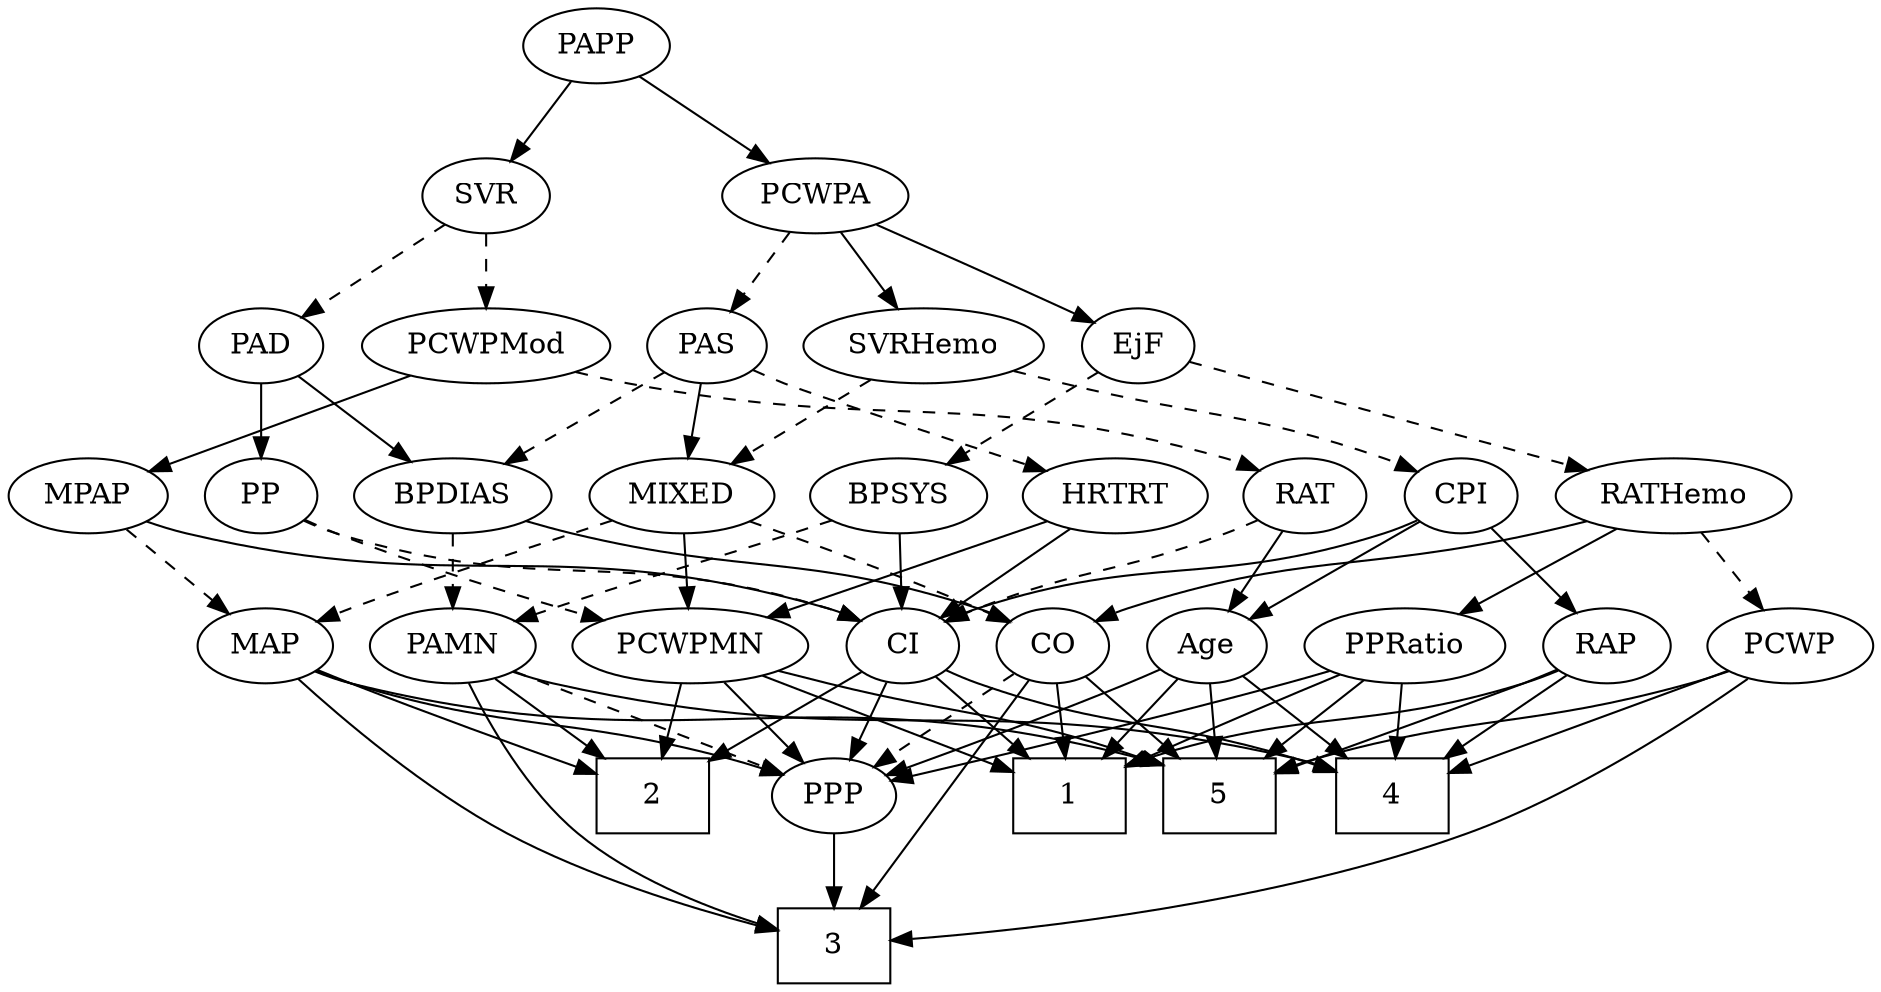 strict digraph {
	graph [bb="0,0,836.19,468"];
	node [label="\N"];
	1	[height=0.5,
		pos="287.1,90",
		shape=box,
		width=0.75];
	2	[height=0.5,
		pos="554.1,90",
		shape=box,
		width=0.75];
	3	[height=0.5,
		pos="454.1,18",
		shape=box,
		width=0.75];
	4	[height=0.5,
		pos="359.1,90",
		shape=box,
		width=0.75];
	5	[height=0.5,
		pos="215.1,90",
		shape=box,
		width=0.75];
	Age	[height=0.5,
		pos="359.1,162",
		width=0.75];
	Age -> 1	[pos="e,304.7,108.11 344.53,146.83 335.18,137.75 322.8,125.71 311.93,115.14",
		style=solid];
	Age -> 4	[pos="e,359.1,108.1 359.1,143.7 359.1,135.98 359.1,126.71 359.1,118.11",
		style=solid];
	Age -> 5	[pos="e,242.34,104.24 337.85,150.67 315.17,139.65 278.84,121.98 251.57,108.73",
		style=solid];
	PPP	[height=0.5,
		pos="454.1,90",
		width=0.75];
	Age -> PPP	[pos="e,436.46,103.99 376.52,148.16 391.03,137.47 411.89,122.1 428.33,109.99",
		style=solid];
	EjF	[height=0.5,
		pos="440.1,306",
		width=0.75];
	BPSYS	[height=0.5,
		pos="710.1,234",
		width=1.0471];
	EjF -> BPSYS	[pos="e,681.48,246.12 462.15,295.41 468.8,292.75 476.17,290.04 483.1,288 561.35,264.91 584.52,273.94 663.1,252 666.01,251.19 669,250.28 \
672,249.32",
		style=dashed];
	RATHemo	[height=0.5,
		pos="91.097,234",
		width=1.3721];
	EjF -> RATHemo	[pos="e,127.09,246.43 419.58,294.01 414.62,291.73 409.26,289.55 404.1,288 294.44,255.19 260.98,276.16 149.1,252 145.17,251.15 141.12,250.18 \
137.07,249.13",
		style=dashed];
	RAP	[height=0.5,
		pos="188.1,162",
		width=0.77632];
	RAP -> 1	[pos="e,262.71,108.24 206.26,148.16 219.63,138.7 238.19,125.58 254.16,114.29",
		style=solid];
	RAP -> 4	[pos="e,332.09,104.07 209.88,150.64 214.85,148.38 220.13,146.05 225.1,144 265.31,127.41 278.64,126.04 322.82,107.93",
		style=solid];
	RAP -> 5	[pos="e,208.37,108.45 194.5,144.41 197.53,136.54 201.24,126.93 204.67,118.04",
		style=solid];
	MIXED	[height=0.5,
		pos="270.1,234",
		width=1.1193];
	CO	[height=0.5,
		pos="115.1,162",
		width=0.75];
	MIXED -> CO	[pos="e,136.38,173.15 242.13,220.75 217.96,210.12 182.14,194.24 151.1,180 149.31,179.18 147.47,178.33 145.62,177.47",
		style=dashed];
	PCWPMN	[height=0.5,
		pos="454.1,162",
		width=1.3902];
	MIXED -> PCWPMN	[pos="e,420.87,175.64 299.66,221.75 329.8,210.29 376.87,192.38 411.13,179.35",
		style=solid];
	MAP	[height=0.5,
		pos="625.1,162",
		width=0.84854];
	MIXED -> MAP	[pos="e,602.21,173.97 299.61,221.7 305.97,219.56 312.7,217.53 319.1,216 435.14,188.31 470.06,211.61 585.1,180 587.58,179.32 590.11,178.52 \
592.63,177.64",
		style=dashed];
	MPAP	[height=0.5,
		pos="801.1,234",
		width=0.97491];
	MPAP -> MAP	[pos="e,649.16,173.37 773.82,222.42 737.21,208.22 675.54,184.25 665.1,180 662.92,179.11 660.67,178.19 658.41,177.25",
		style=dashed];
	CI	[height=0.5,
		pos="549.1,162",
		width=0.75];
	MPAP -> CI	[pos="e,569.69,173.74 774.81,222.05 769.04,219.86 762.91,217.72 757.1,216 682.2,193.85 659.14,204.85 585.1,180 583.18,179.36 581.23,178.64 \
579.28,177.87",
		style=solid];
	PAMN	[height=0.5,
		pos="710.1,162",
		width=1.011];
	BPSYS -> PAMN	[pos="e,710.1,180.1 710.1,215.7 710.1,207.98 710.1,198.71 710.1,190.11",
		style=dashed];
	BPSYS -> CI	[pos="e,570.35,173.21 682.16,221.53 656.73,211 618.23,194.84 585.1,180 583.3,179.19 581.46,178.36 579.6,177.51",
		style=solid];
	PAD	[height=0.5,
		pos="521.1,306",
		width=0.79437];
	BPDIAS	[height=0.5,
		pos="468.1,234",
		width=1.1735];
	PAD -> BPDIAS	[pos="e,480.56,251.47 509.33,289.46 502.66,280.65 494.17,269.43 486.62,259.46",
		style=solid];
	PP	[height=0.5,
		pos="555.1,234",
		width=0.75];
	PAD -> PP	[pos="e,547.1,251.47 529.15,288.41 533.18,280.13 538.13,269.92 542.63,260.66",
		style=solid];
	CO -> 1	[pos="e,260.09,104.09 136.27,150.59 141.1,148.33 146.25,146.01 151.1,144 192,127.03 205.75,126.15 250.68,107.97",
		style=solid];
	CO -> 3	[pos="e,426.72,21.691 122.17,144.59 131.88,124.15 151.36,89.736 179.1,72 218,47.127 350.54,29.989 416.37,22.799",
		style=solid];
	CO -> 5	[pos="e,190.61,108.14 132.97,148.49 146.66,138.91 165.9,125.43 182.33,113.94",
		style=solid];
	CO -> PPP	[pos="e,430.17,98.684 135.62,150.04 140.58,147.75 145.94,145.56 151.1,144 256.02,112.25 287.97,131.23 395.1,108 403.39,106.2 412.23,103.88 \
420.48,101.53",
		style=dashed];
	PAS	[height=0.5,
		pos="368.1,306",
		width=0.75];
	PAS -> MIXED	[pos="e,290.67,249.7 350.12,292.16 335.82,281.94 315.52,267.44 298.95,255.61",
		style=solid];
	PAS -> BPDIAS	[pos="e,446.9,249.83 385.97,292.49 400.52,282.31 421.35,267.72 438.39,255.79",
		style=dashed];
	HRTRT	[height=0.5,
		pos="368.1,234",
		width=1.1013];
	PAS -> HRTRT	[pos="e,368.1,252.1 368.1,287.7 368.1,279.98 368.1,270.71 368.1,262.11",
		style=dashed];
	PAMN -> 2	[pos="e,581.34,103.23 683.99,149.28 658.43,137.81 619.26,120.24 590.62,107.39",
		style=solid];
	PAMN -> 3	[pos="e,481.34,24.293 696.74,144.97 679.52,125.23 647.75,91.887 614.1,72 575.17,48.997 524.95,34.454 491.24,26.539",
		style=solid];
	PAMN -> 4	[pos="e,386.22,99.651 683.28,149.79 677.36,147.62 671.08,145.55 665.1,144 557.69,116.23 526.54,131.41 418.1,108 410.86,106.44 403.21,104.47 \
395.9,102.44",
		style=solid];
	PAMN -> PPP	[pos="e,478.68,97.651 682.67,150.04 676.91,147.9 670.84,145.78 665.1,144 600.85,124.08 583.27,124.63 518.1,108 508.53,105.56 498.17,102.84 \
488.63,100.31",
		style=dashed];
	RATHemo -> CO	[pos="e,109.34,179.79 96.907,216.05 99.648,208.06 102.98,198.33 106.05,189.4",
		style=solid];
	PPRatio	[height=0.5,
		pos="274.1,162",
		width=1.1013];
	RATHemo -> PPRatio	[pos="e,244.69,174.25 123.81,220.49 155.07,208.53 202.19,190.51 235.31,177.84",
		style=solid];
	PCWP	[height=0.5,
		pos="35.097,162",
		width=0.97491];
	RATHemo -> PCWP	[pos="e,47.887,178.99 77.826,216.41 70.821,207.66 62.098,196.75 54.363,187.08",
		style=dashed];
	CPI	[height=0.5,
		pos="185.1,234",
		width=0.75];
	CPI -> Age	[pos="e,337.94,173.43 206.26,222.57 211.09,220.31 216.24,218 221.1,216 265.56,197.71 278.64,198.29 323.1,180 324.92,179.25 326.78,178.46 \
328.65,177.64",
		style=solid];
	CPI -> RAP	[pos="e,187.36,180.1 185.84,215.7 186.17,207.98 186.57,198.71 186.93,190.11",
		style=solid];
	CPI -> CI	[pos="e,528.6,174.05 205.6,221.95 210.55,219.66 215.92,217.5 221.1,216 346.7,179.62 387.5,216.38 513.1,180 515.04,179.44 517.01,178.78 \
518.97,178.06",
		style=solid];
	RAT	[height=0.5,
		pos="627.1,234",
		width=0.75827];
	RAT -> Age	[pos="e,379.66,173.83 606.15,221.99 601.3,219.76 596.1,217.61 591.1,216 506.79,188.86 479.41,207.14 395.1,180 393.17,179.38 391.22,178.68 \
389.26,177.93",
		style=solid];
	RAT -> CI	[pos="e,564.59,176.91 611.31,218.83 600.03,208.71 584.68,194.93 572.04,183.59",
		style=dashed];
	SVR	[height=0.5,
		pos="521.1,378",
		width=0.77632];
	SVR -> PAD	[pos="e,521.1,324.1 521.1,359.7 521.1,351.98 521.1,342.71 521.1,334.11",
		style=dashed];
	PCWPMod	[height=0.5,
		pos="627.1,306",
		width=1.4443];
	SVR -> PCWPMod	[pos="e,603.87,322.34 540.05,364.49 555.4,354.35 577.36,339.84 595.39,327.94",
		style=dashed];
	PCWPMod -> MPAP	[pos="e,774.22,245.81 659.82,291.83 689.67,279.83 733.71,262.11 764.66,249.66",
		style=solid];
	PCWPMod -> RAT	[pos="e,627.1,252.1 627.1,287.7 627.1,279.98 627.1,270.71 627.1,262.11",
		style=dashed];
	PCWPA	[height=0.5,
		pos="397.1,378",
		width=1.1555];
	PCWPA -> EjF	[pos="e,430.28,322.99 407.29,360.41 412.56,351.83 419.09,341.19 424.94,331.67",
		style=solid];
	PCWPA -> PAS	[pos="e,375.05,323.79 390.08,360.05 386.73,351.97 382.65,342.12 378.91,333.11",
		style=dashed];
	SVRHemo	[height=0.5,
		pos="270.1,306",
		width=1.3902];
	PCWPA -> SVRHemo	[pos="e,296.57,321.59 372.31,363.34 353.23,352.82 326.62,338.16 305.33,326.42",
		style=solid];
	PCWPMN -> 1	[pos="e,314.15,103.98 421.31,148.33 396.66,138.68 361.89,124.77 323.46,108.05",
		style=solid];
	PCWPMN -> 2	[pos="e,529.51,108.21 476.29,145.46 489.47,136.24 506.43,124.37 521.15,114.06",
		style=solid];
	PCWPMN -> 5	[pos="e,242.38,104.56 416.7,150.01 409.54,147.96 402.1,145.88 395.1,144 334.38,127.67 315.03,129.92 252,107.98",
		style=solid];
	PCWPMN -> PPP	[pos="e,454.1,108.1 454.1,143.7 454.1,135.98 454.1,126.71 454.1,118.11",
		style=solid];
	SVRHemo -> MIXED	[pos="e,270.1,252.1 270.1,287.7 270.1,279.98 270.1,270.71 270.1,262.11",
		style=dashed];
	SVRHemo -> CPI	[pos="e,201.45,248.47 250.81,289.12 238.48,278.96 222.39,265.71 209.21,254.86",
		style=dashed];
	BPDIAS -> CO	[pos="e,135.61,174.01 437.07,221.63 430.54,219.53 423.64,217.52 417.1,216 300.89,189.02 265.49,213.87 151.1,180 149.16,179.43 147.19,178.76 \
145.23,178.03",
		style=solid];
	BPDIAS -> PAMN	[pos="e,682.67,173.96 499.8,221.99 506.16,219.91 512.82,217.82 519.1,216 583.29,197.42 601.28,199.84 665.1,180 667.7,179.19 670.37,178.31 \
673.05,177.39",
		style=dashed];
	MAP -> 2	[pos="e,571.38,108.04 610.04,146.15 600.93,137.18 589.11,125.52 578.67,115.23",
		style=solid];
	MAP -> 3	[pos="e,481.11,22.93 622.6,144.01 618.86,124.25 609.97,91.81 590.1,72 563.29,45.273 521.46,31.691 491.26,25.014",
		style=solid];
	MAP -> 5	[pos="e,242.25,104.97 602.24,149.92 596.73,147.64 590.79,145.48 585.1,144 443.71,107.2 396.83,146.67 251.94,107.66",
		style=solid];
	MAP -> PPP	[pos="e,476.87,100.07 601.01,150.68 595.77,148.46 590.25,146.14 585.1,144 551.54,130.08 512.97,114.53 486.42,103.89",
		style=solid];
	PP -> PCWPMN	[pos="e,476.23,178.34 537.04,220.49 522.54,210.44 501.86,196.11 484.78,184.27",
		style=dashed];
	PP -> CI	[pos="e,550.56,180.1 553.61,215.7 552.95,207.98 552.16,198.71 551.42,190.11",
		style=dashed];
	PPP -> 3	[pos="e,454.1,36.104 454.1,71.697 454.1,63.983 454.1,54.712 454.1,46.112",
		style=solid];
	PPRatio -> 1	[pos="e,283.89,108.28 277.24,144.05 278.68,136.35 280.41,127.03 282.01,118.36",
		style=solid];
	PPRatio -> 4	[pos="e,338.3,108.13 292.54,145.81 303.6,136.71 317.89,124.94 330.39,114.64",
		style=solid];
	PPRatio -> 5	[pos="e,229.53,108.12 260.41,144.76 253.18,136.18 244.14,125.46 236.05,115.86",
		style=solid];
	PPRatio -> PPP	[pos="e,431.35,99.845 303.42,149.6 335.97,136.94 388.34,116.57 421.98,103.49",
		style=solid];
	PCWP -> 3	[pos="e,427.06,18.837 48.591,145.2 67.033,124.75 102.18,89.629 140.1,72 233.03,28.798 356.01,20.372 416.8,19.011",
		style=solid];
	PCWP -> 4	[pos="e,331.91,104.85 61.307,149.78 67.088,147.62 73.237,145.54 79.097,144 181.99,116.89 216.18,138.41 322.12,107.77",
		style=solid];
	PCWP -> 5	[pos="e,188.09,101.5 62.435,150.37 93.406,138.32 144.03,118.64 178.42,105.26",
		style=solid];
	CI -> 1	[pos="e,314.32,104.73 528.52,150.19 523.57,147.9 518.22,145.67 513.1,144 434.31,118.4 406.82,133.38 323.89,107.79",
		style=solid];
	CI -> 2	[pos="e,552.88,108.1 550.33,143.7 550.88,135.98 551.55,126.71 552.16,118.11",
		style=solid];
	CI -> 4	[pos="e,386.13,99.312 527.95,150.54 523.11,148.28 517.96,145.98 513.1,144 473.63,127.95 427.27,112.43 395.8,102.38",
		style=solid];
	CI -> PPP	[pos="e,471.73,103.99 531.67,148.16 517.17,137.47 496.3,122.1 479.87,109.99",
		style=solid];
	PAPP	[height=0.5,
		pos="441.1,450",
		width=0.88464];
	PAPP -> SVR	[pos="e,505.09,393.01 457.67,434.5 469.19,424.41 484.72,410.83 497.53,399.62",
		style=solid];
	PAPP -> PCWPA	[pos="e,407.55,395.63 430.89,432.76 425.58,424.32 418.97,413.8 413.01,404.31",
		style=solid];
	HRTRT -> PCWPMN	[pos="e,434.88,178.64 386.76,217.81 398.54,208.22 413.96,195.67 427.07,185",
		style=solid];
	HRTRT -> CI	[pos="e,527.92,173.39 398.44,222.27 434.36,209.51 491.95,188.84 513.1,180 514.91,179.24 516.77,178.44 518.64,177.62",
		style=solid];
}
